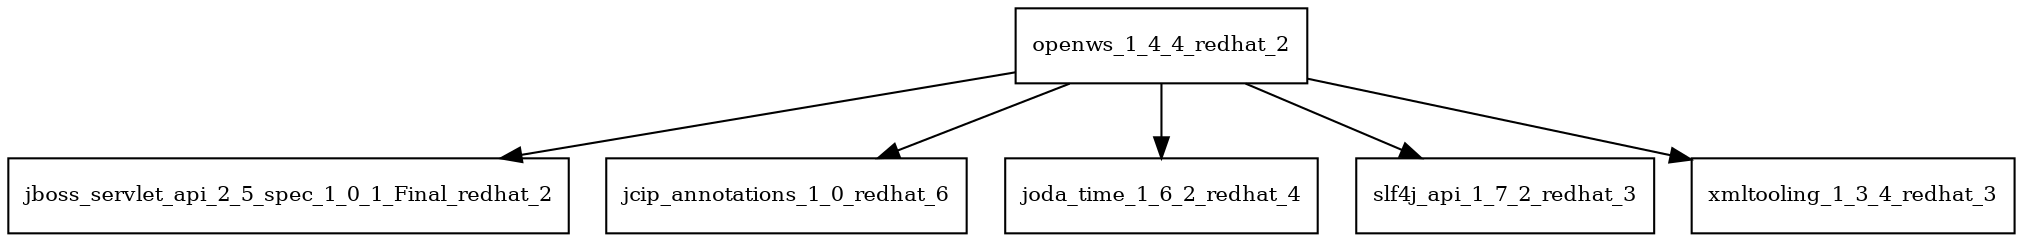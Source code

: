 digraph openws_1_4_4_redhat_2_dependencies {
  node [shape = box, fontsize=10.0];
  openws_1_4_4_redhat_2 -> jboss_servlet_api_2_5_spec_1_0_1_Final_redhat_2;
  openws_1_4_4_redhat_2 -> jcip_annotations_1_0_redhat_6;
  openws_1_4_4_redhat_2 -> joda_time_1_6_2_redhat_4;
  openws_1_4_4_redhat_2 -> slf4j_api_1_7_2_redhat_3;
  openws_1_4_4_redhat_2 -> xmltooling_1_3_4_redhat_3;
}

